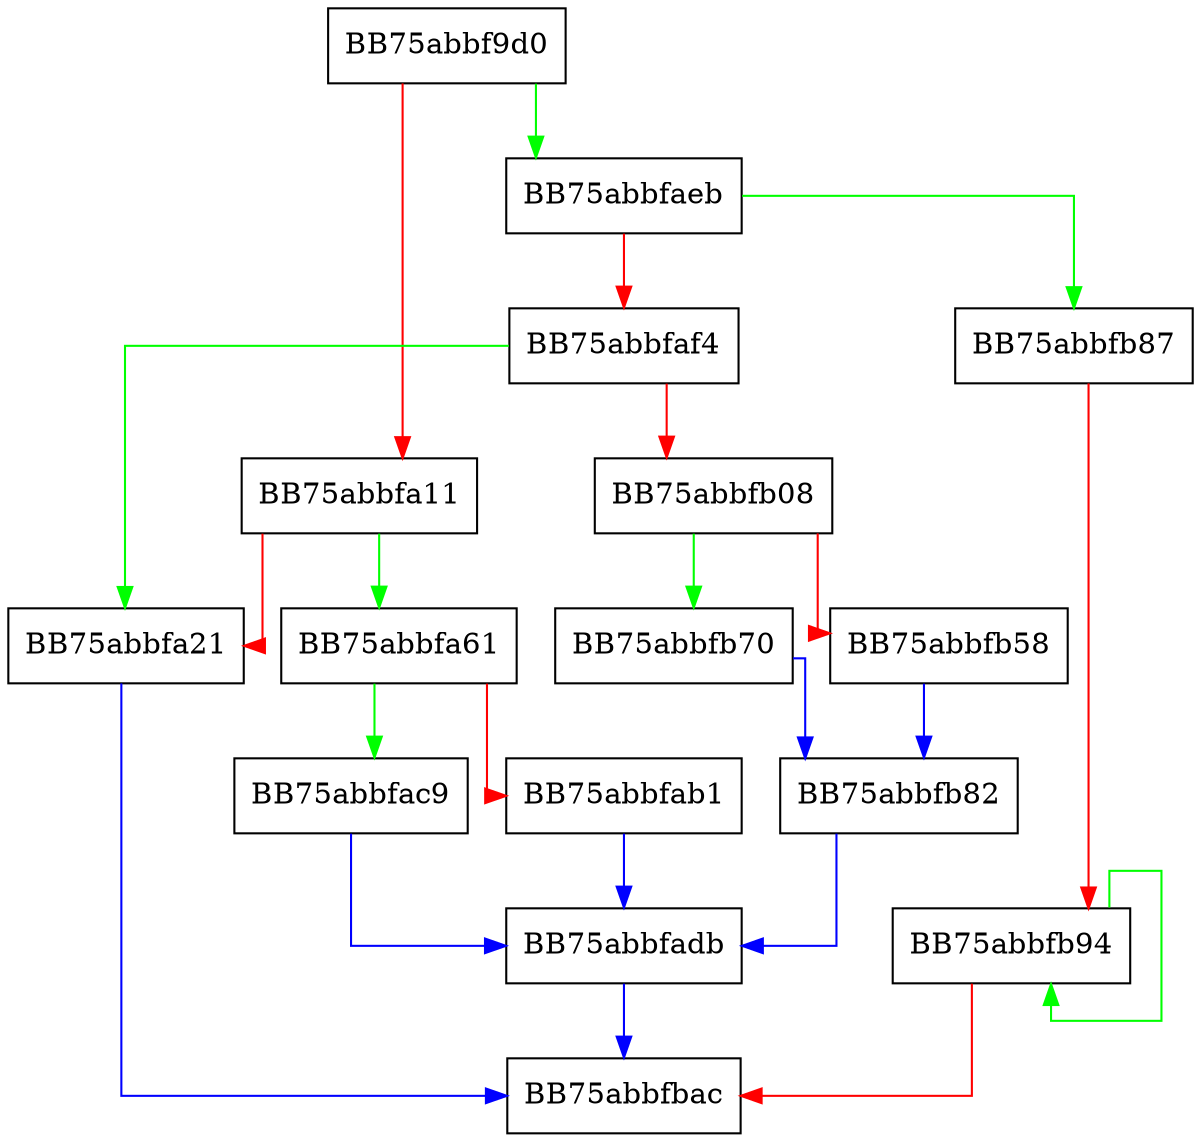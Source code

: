 digraph SSE_sqrtpd {
  node [shape="box"];
  graph [splines=ortho];
  BB75abbf9d0 -> BB75abbfaeb [color="green"];
  BB75abbf9d0 -> BB75abbfa11 [color="red"];
  BB75abbfa11 -> BB75abbfa61 [color="green"];
  BB75abbfa11 -> BB75abbfa21 [color="red"];
  BB75abbfa21 -> BB75abbfbac [color="blue"];
  BB75abbfa61 -> BB75abbfac9 [color="green"];
  BB75abbfa61 -> BB75abbfab1 [color="red"];
  BB75abbfab1 -> BB75abbfadb [color="blue"];
  BB75abbfac9 -> BB75abbfadb [color="blue"];
  BB75abbfadb -> BB75abbfbac [color="blue"];
  BB75abbfaeb -> BB75abbfb87 [color="green"];
  BB75abbfaeb -> BB75abbfaf4 [color="red"];
  BB75abbfaf4 -> BB75abbfa21 [color="green"];
  BB75abbfaf4 -> BB75abbfb08 [color="red"];
  BB75abbfb08 -> BB75abbfb70 [color="green"];
  BB75abbfb08 -> BB75abbfb58 [color="red"];
  BB75abbfb58 -> BB75abbfb82 [color="blue"];
  BB75abbfb70 -> BB75abbfb82 [color="blue"];
  BB75abbfb82 -> BB75abbfadb [color="blue"];
  BB75abbfb87 -> BB75abbfb94 [color="red"];
  BB75abbfb94 -> BB75abbfb94 [color="green"];
  BB75abbfb94 -> BB75abbfbac [color="red"];
}
